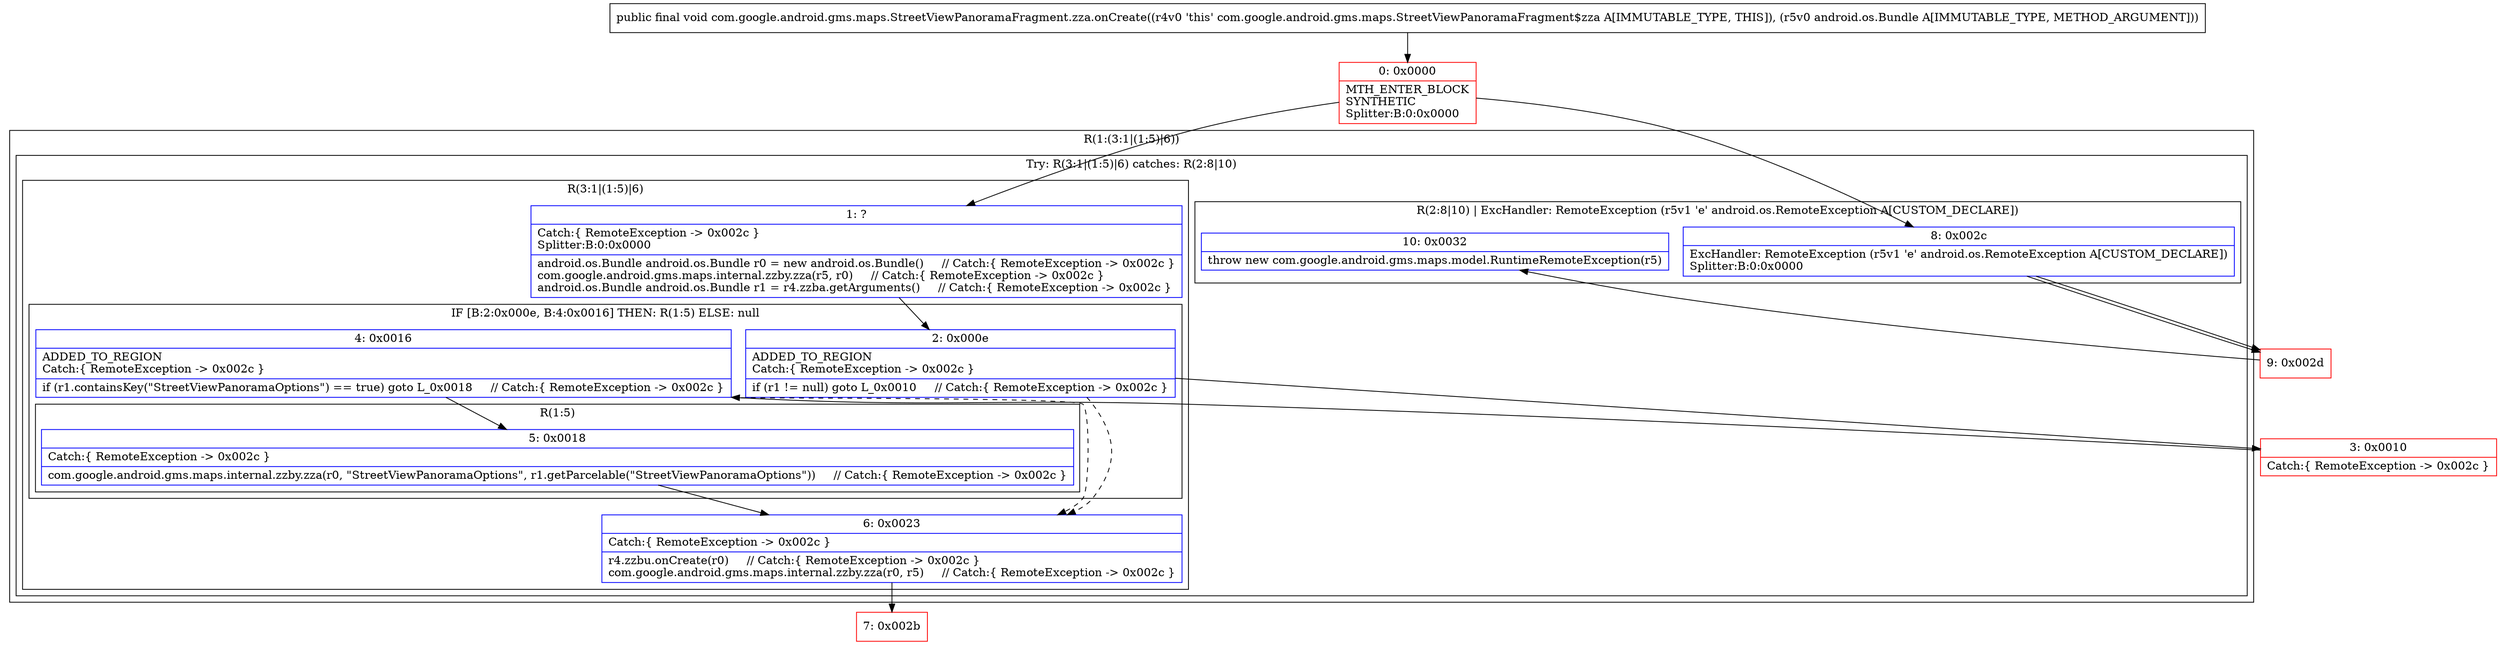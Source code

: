 digraph "CFG forcom.google.android.gms.maps.StreetViewPanoramaFragment.zza.onCreate(Landroid\/os\/Bundle;)V" {
subgraph cluster_Region_1329159442 {
label = "R(1:(3:1|(1:5)|6))";
node [shape=record,color=blue];
subgraph cluster_TryCatchRegion_627596630 {
label = "Try: R(3:1|(1:5)|6) catches: R(2:8|10)";
node [shape=record,color=blue];
subgraph cluster_Region_1145080126 {
label = "R(3:1|(1:5)|6)";
node [shape=record,color=blue];
Node_1 [shape=record,label="{1\:\ ?|Catch:\{ RemoteException \-\> 0x002c \}\lSplitter:B:0:0x0000\l|android.os.Bundle android.os.Bundle r0 = new android.os.Bundle()     \/\/ Catch:\{ RemoteException \-\> 0x002c \}\lcom.google.android.gms.maps.internal.zzby.zza(r5, r0)     \/\/ Catch:\{ RemoteException \-\> 0x002c \}\landroid.os.Bundle android.os.Bundle r1 = r4.zzba.getArguments()     \/\/ Catch:\{ RemoteException \-\> 0x002c \}\l}"];
subgraph cluster_IfRegion_1783078506 {
label = "IF [B:2:0x000e, B:4:0x0016] THEN: R(1:5) ELSE: null";
node [shape=record,color=blue];
Node_2 [shape=record,label="{2\:\ 0x000e|ADDED_TO_REGION\lCatch:\{ RemoteException \-\> 0x002c \}\l|if (r1 != null) goto L_0x0010     \/\/ Catch:\{ RemoteException \-\> 0x002c \}\l}"];
Node_4 [shape=record,label="{4\:\ 0x0016|ADDED_TO_REGION\lCatch:\{ RemoteException \-\> 0x002c \}\l|if (r1.containsKey(\"StreetViewPanoramaOptions\") == true) goto L_0x0018     \/\/ Catch:\{ RemoteException \-\> 0x002c \}\l}"];
subgraph cluster_Region_596138321 {
label = "R(1:5)";
node [shape=record,color=blue];
Node_5 [shape=record,label="{5\:\ 0x0018|Catch:\{ RemoteException \-\> 0x002c \}\l|com.google.android.gms.maps.internal.zzby.zza(r0, \"StreetViewPanoramaOptions\", r1.getParcelable(\"StreetViewPanoramaOptions\"))     \/\/ Catch:\{ RemoteException \-\> 0x002c \}\l}"];
}
}
Node_6 [shape=record,label="{6\:\ 0x0023|Catch:\{ RemoteException \-\> 0x002c \}\l|r4.zzbu.onCreate(r0)     \/\/ Catch:\{ RemoteException \-\> 0x002c \}\lcom.google.android.gms.maps.internal.zzby.zza(r0, r5)     \/\/ Catch:\{ RemoteException \-\> 0x002c \}\l}"];
}
subgraph cluster_Region_1990900236 {
label = "R(2:8|10) | ExcHandler: RemoteException (r5v1 'e' android.os.RemoteException A[CUSTOM_DECLARE])\l";
node [shape=record,color=blue];
Node_8 [shape=record,label="{8\:\ 0x002c|ExcHandler: RemoteException (r5v1 'e' android.os.RemoteException A[CUSTOM_DECLARE])\lSplitter:B:0:0x0000\l}"];
Node_10 [shape=record,label="{10\:\ 0x0032|throw new com.google.android.gms.maps.model.RuntimeRemoteException(r5)\l}"];
}
}
}
subgraph cluster_Region_1990900236 {
label = "R(2:8|10) | ExcHandler: RemoteException (r5v1 'e' android.os.RemoteException A[CUSTOM_DECLARE])\l";
node [shape=record,color=blue];
Node_8 [shape=record,label="{8\:\ 0x002c|ExcHandler: RemoteException (r5v1 'e' android.os.RemoteException A[CUSTOM_DECLARE])\lSplitter:B:0:0x0000\l}"];
Node_10 [shape=record,label="{10\:\ 0x0032|throw new com.google.android.gms.maps.model.RuntimeRemoteException(r5)\l}"];
}
Node_0 [shape=record,color=red,label="{0\:\ 0x0000|MTH_ENTER_BLOCK\lSYNTHETIC\lSplitter:B:0:0x0000\l}"];
Node_3 [shape=record,color=red,label="{3\:\ 0x0010|Catch:\{ RemoteException \-\> 0x002c \}\l}"];
Node_7 [shape=record,color=red,label="{7\:\ 0x002b}"];
Node_9 [shape=record,color=red,label="{9\:\ 0x002d}"];
MethodNode[shape=record,label="{public final void com.google.android.gms.maps.StreetViewPanoramaFragment.zza.onCreate((r4v0 'this' com.google.android.gms.maps.StreetViewPanoramaFragment$zza A[IMMUTABLE_TYPE, THIS]), (r5v0 android.os.Bundle A[IMMUTABLE_TYPE, METHOD_ARGUMENT])) }"];
MethodNode -> Node_0;
Node_1 -> Node_2;
Node_2 -> Node_3;
Node_2 -> Node_6[style=dashed];
Node_4 -> Node_5;
Node_4 -> Node_6[style=dashed];
Node_5 -> Node_6;
Node_6 -> Node_7;
Node_8 -> Node_9;
Node_8 -> Node_9;
Node_0 -> Node_1;
Node_0 -> Node_8;
Node_3 -> Node_4;
Node_9 -> Node_10;
}

